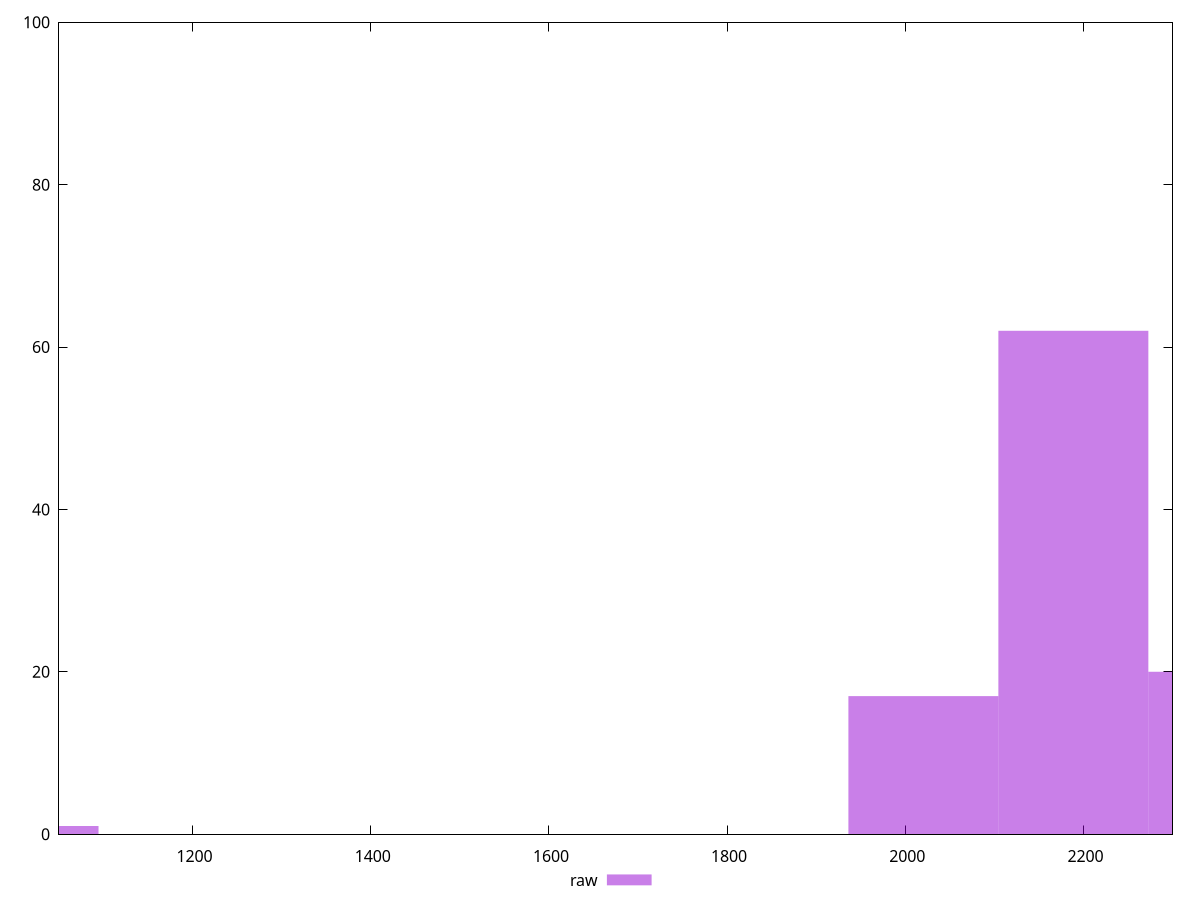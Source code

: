 reset

$raw <<EOF
2020.3580466866788 17
2357.0843878011256 20
2188.721217243902 62
1010.1790233433394 1
EOF

set key outside below
set boxwidth 168.36317055722324
set xrange [1050:2300]
set yrange [0:100]
set trange [0:100]
set style fill transparent solid 0.5 noborder
set terminal svg size 640, 490 enhanced background rgb 'white'
set output "report_00017_2021-02-10T15-08-03.406Z/unused-javascript/samples/pages+cached+noadtech+nomedia/raw/histogram.svg"

plot $raw title "raw" with boxes

reset
